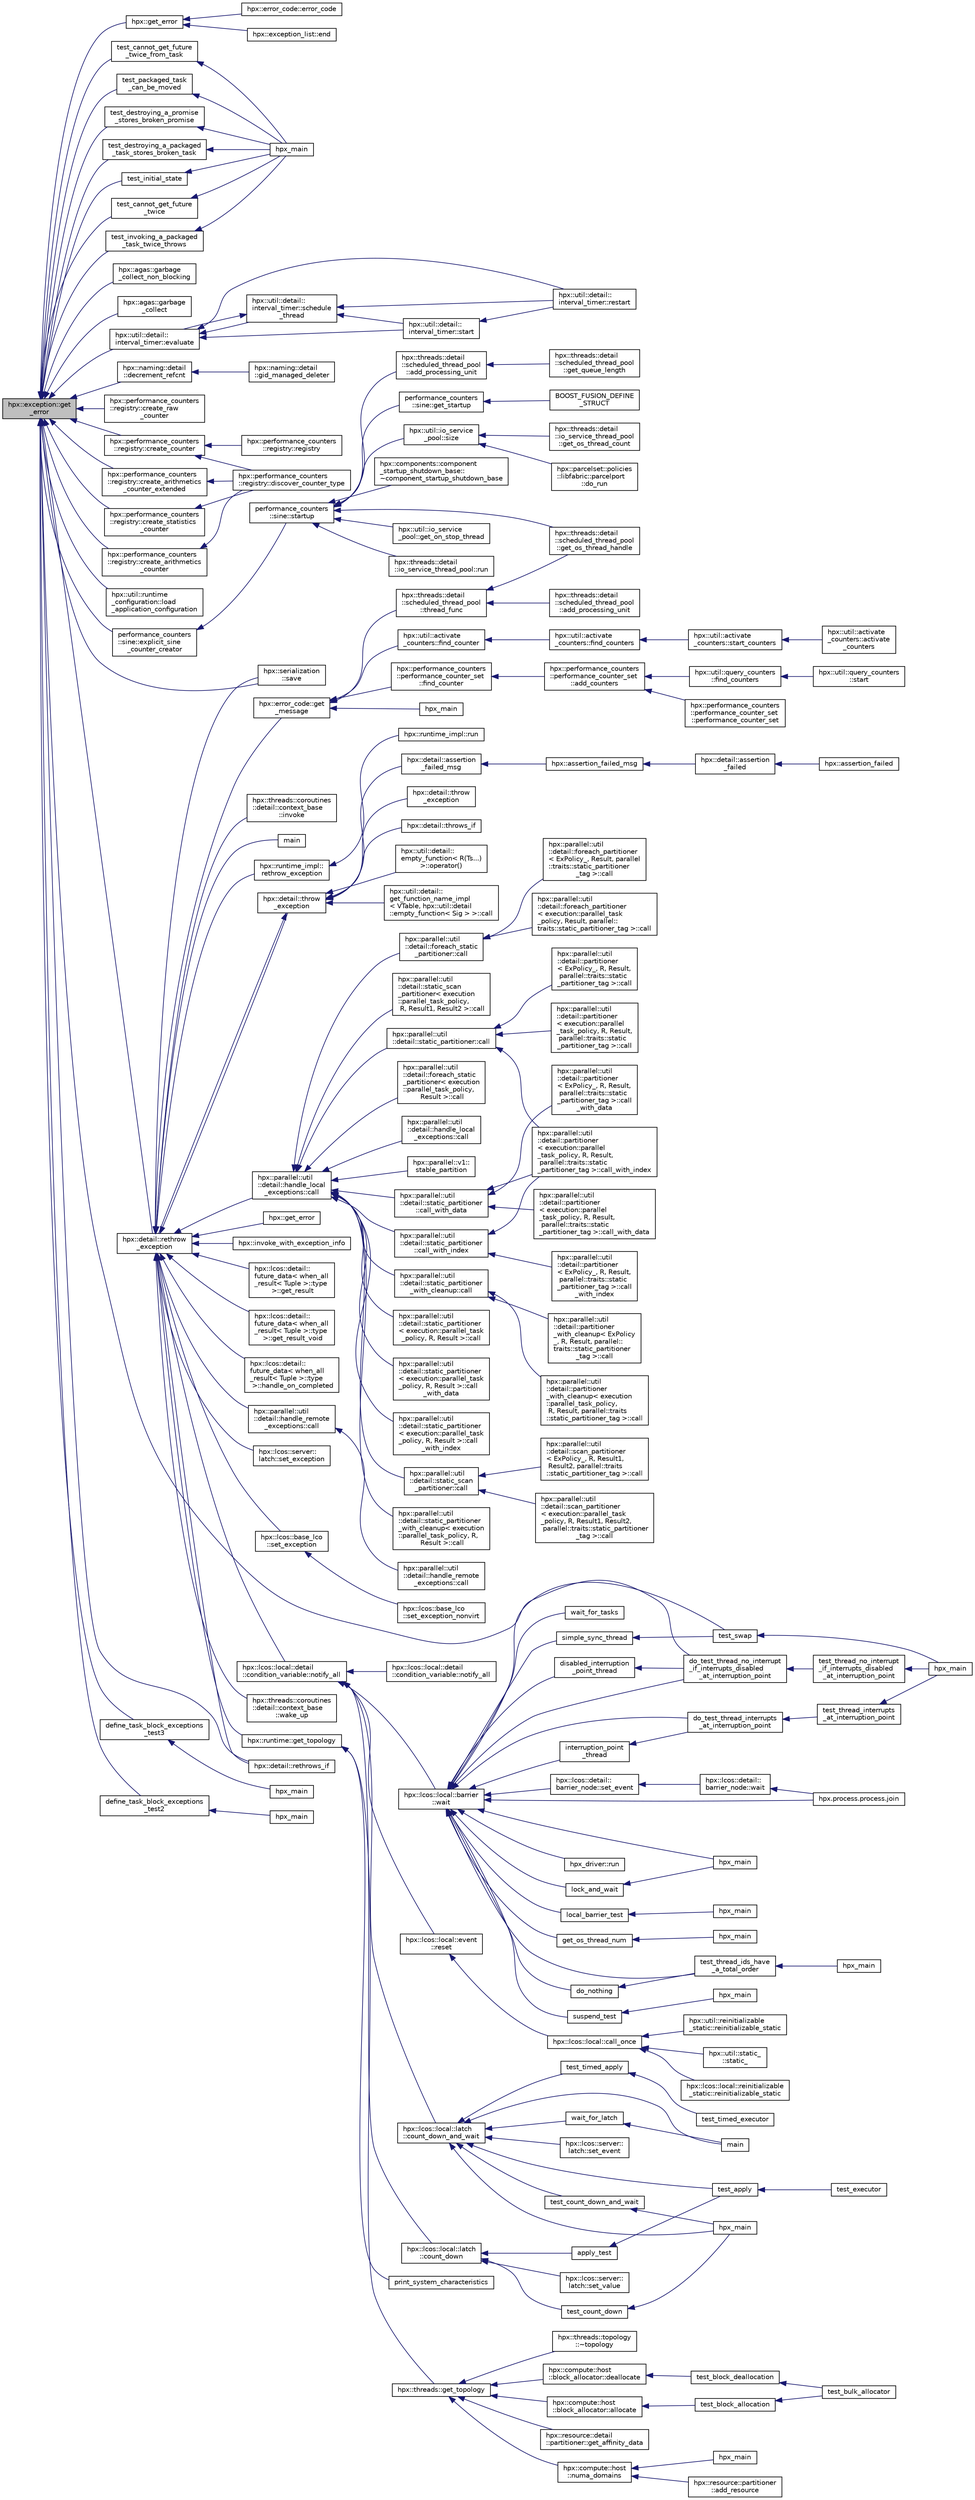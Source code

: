 digraph "hpx::exception::get_error"
{
  edge [fontname="Helvetica",fontsize="10",labelfontname="Helvetica",labelfontsize="10"];
  node [fontname="Helvetica",fontsize="10",shape=record];
  rankdir="LR";
  Node11 [label="hpx::exception::get\l_error",height=0.2,width=0.4,color="black", fillcolor="grey75", style="filled", fontcolor="black"];
  Node11 -> Node12 [dir="back",color="midnightblue",fontsize="10",style="solid",fontname="Helvetica"];
  Node12 [label="hpx::get_error",height=0.2,width=0.4,color="black", fillcolor="white", style="filled",URL="$d8/d83/namespacehpx.html#af6349dbd4e6dd99a3dfd5ff6e4e74c21",tooltip="Return the locality id where the exception was thrown. "];
  Node12 -> Node13 [dir="back",color="midnightblue",fontsize="10",style="solid",fontname="Helvetica"];
  Node13 [label="hpx::error_code::error_code",height=0.2,width=0.4,color="black", fillcolor="white", style="filled",URL="$d0/ddf/classhpx_1_1error__code.html#ae935c2ac12b6424073bb293514fe8c87"];
  Node12 -> Node14 [dir="back",color="midnightblue",fontsize="10",style="solid",fontname="Helvetica"];
  Node14 [label="hpx::exception_list::end",height=0.2,width=0.4,color="black", fillcolor="white", style="filled",URL="$d2/def/classhpx_1_1exception__list.html#a0ecc17888e5ec79776b45c872bf76584",tooltip="An iterator which is the past-the-end value for the exception_list. "];
  Node11 -> Node15 [dir="back",color="midnightblue",fontsize="10",style="solid",fontname="Helvetica"];
  Node15 [label="test_initial_state",height=0.2,width=0.4,color="black", fillcolor="white", style="filled",URL="$d6/d4d/future_8cpp.html#abf1caa5d582573e2c0031374bc049f95"];
  Node15 -> Node16 [dir="back",color="midnightblue",fontsize="10",style="solid",fontname="Helvetica"];
  Node16 [label="hpx_main",height=0.2,width=0.4,color="black", fillcolor="white", style="filled",URL="$d6/d4d/future_8cpp.html#a255f773d830db5ca937cff11c2692fa2"];
  Node11 -> Node17 [dir="back",color="midnightblue",fontsize="10",style="solid",fontname="Helvetica"];
  Node17 [label="test_cannot_get_future\l_twice",height=0.2,width=0.4,color="black", fillcolor="white", style="filled",URL="$d6/d4d/future_8cpp.html#af34a85819d464b9ed8627f7a89001ab4"];
  Node17 -> Node16 [dir="back",color="midnightblue",fontsize="10",style="solid",fontname="Helvetica"];
  Node11 -> Node18 [dir="back",color="midnightblue",fontsize="10",style="solid",fontname="Helvetica"];
  Node18 [label="test_invoking_a_packaged\l_task_twice_throws",height=0.2,width=0.4,color="black", fillcolor="white", style="filled",URL="$d6/d4d/future_8cpp.html#a4d9045261f8e7d8f45da95f409558521"];
  Node18 -> Node16 [dir="back",color="midnightblue",fontsize="10",style="solid",fontname="Helvetica"];
  Node11 -> Node19 [dir="back",color="midnightblue",fontsize="10",style="solid",fontname="Helvetica"];
  Node19 [label="test_cannot_get_future\l_twice_from_task",height=0.2,width=0.4,color="black", fillcolor="white", style="filled",URL="$d6/d4d/future_8cpp.html#ae038a2a35b26696c1a06c9a87621d361"];
  Node19 -> Node16 [dir="back",color="midnightblue",fontsize="10",style="solid",fontname="Helvetica"];
  Node11 -> Node20 [dir="back",color="midnightblue",fontsize="10",style="solid",fontname="Helvetica"];
  Node20 [label="test_packaged_task\l_can_be_moved",height=0.2,width=0.4,color="black", fillcolor="white", style="filled",URL="$d6/d4d/future_8cpp.html#af49878e212d8c373d4a80a4a598a621e"];
  Node20 -> Node16 [dir="back",color="midnightblue",fontsize="10",style="solid",fontname="Helvetica"];
  Node11 -> Node21 [dir="back",color="midnightblue",fontsize="10",style="solid",fontname="Helvetica"];
  Node21 [label="test_destroying_a_promise\l_stores_broken_promise",height=0.2,width=0.4,color="black", fillcolor="white", style="filled",URL="$d6/d4d/future_8cpp.html#ab89111b62ef155fc06fe76114d262ac2"];
  Node21 -> Node16 [dir="back",color="midnightblue",fontsize="10",style="solid",fontname="Helvetica"];
  Node11 -> Node22 [dir="back",color="midnightblue",fontsize="10",style="solid",fontname="Helvetica"];
  Node22 [label="test_destroying_a_packaged\l_task_stores_broken_task",height=0.2,width=0.4,color="black", fillcolor="white", style="filled",URL="$d6/d4d/future_8cpp.html#adf337503d3704b8b92eb29382f2043fc"];
  Node22 -> Node16 [dir="back",color="midnightblue",fontsize="10",style="solid",fontname="Helvetica"];
  Node11 -> Node23 [dir="back",color="midnightblue",fontsize="10",style="solid",fontname="Helvetica"];
  Node23 [label="hpx::agas::garbage\l_collect_non_blocking",height=0.2,width=0.4,color="black", fillcolor="white", style="filled",URL="$dc/d54/namespacehpx_1_1agas.html#a6547ff280ca2001e8eecb881923a6ed2",tooltip="Invoke an asynchronous garbage collection step on the given target locality. "];
  Node11 -> Node24 [dir="back",color="midnightblue",fontsize="10",style="solid",fontname="Helvetica"];
  Node24 [label="hpx::agas::garbage\l_collect",height=0.2,width=0.4,color="black", fillcolor="white", style="filled",URL="$dc/d54/namespacehpx_1_1agas.html#a3ad94df89b511db18a30eacf2ebb9253",tooltip="Invoke a synchronous garbage collection step on the given target locality. "];
  Node11 -> Node25 [dir="back",color="midnightblue",fontsize="10",style="solid",fontname="Helvetica"];
  Node25 [label="hpx::util::detail::\linterval_timer::evaluate",height=0.2,width=0.4,color="black", fillcolor="white", style="filled",URL="$d9/dc4/classhpx_1_1util_1_1detail_1_1interval__timer.html#ad9b01abbf45233ff46e5bc8b19ed013e"];
  Node25 -> Node26 [dir="back",color="midnightblue",fontsize="10",style="solid",fontname="Helvetica"];
  Node26 [label="hpx::util::detail::\linterval_timer::start",height=0.2,width=0.4,color="black", fillcolor="white", style="filled",URL="$d9/dc4/classhpx_1_1util_1_1detail_1_1interval__timer.html#a4e828ee56e41d8f50dc946452b15e3a6"];
  Node26 -> Node27 [dir="back",color="midnightblue",fontsize="10",style="solid",fontname="Helvetica"];
  Node27 [label="hpx::util::detail::\linterval_timer::restart",height=0.2,width=0.4,color="black", fillcolor="white", style="filled",URL="$d9/dc4/classhpx_1_1util_1_1detail_1_1interval__timer.html#aef44e704e69523484a42421ffcf114b2"];
  Node25 -> Node27 [dir="back",color="midnightblue",fontsize="10",style="solid",fontname="Helvetica"];
  Node25 -> Node28 [dir="back",color="midnightblue",fontsize="10",style="solid",fontname="Helvetica"];
  Node28 [label="hpx::util::detail::\linterval_timer::schedule\l_thread",height=0.2,width=0.4,color="black", fillcolor="white", style="filled",URL="$d9/dc4/classhpx_1_1util_1_1detail_1_1interval__timer.html#a1d016ac6de8d3e796e7e0e0e26b93aa0"];
  Node28 -> Node26 [dir="back",color="midnightblue",fontsize="10",style="solid",fontname="Helvetica"];
  Node28 -> Node27 [dir="back",color="midnightblue",fontsize="10",style="solid",fontname="Helvetica"];
  Node28 -> Node25 [dir="back",color="midnightblue",fontsize="10",style="solid",fontname="Helvetica"];
  Node11 -> Node29 [dir="back",color="midnightblue",fontsize="10",style="solid",fontname="Helvetica"];
  Node29 [label="hpx::naming::detail\l::decrement_refcnt",height=0.2,width=0.4,color="black", fillcolor="white", style="filled",URL="$d5/d18/namespacehpx_1_1naming_1_1detail.html#a63ddb380473bdb8a186686ffe718b6e2"];
  Node29 -> Node30 [dir="back",color="midnightblue",fontsize="10",style="solid",fontname="Helvetica"];
  Node30 [label="hpx::naming::detail\l::gid_managed_deleter",height=0.2,width=0.4,color="black", fillcolor="white", style="filled",URL="$d5/d18/namespacehpx_1_1naming_1_1detail.html#a4a5ba88a0340322e30f2d7b160a4568f"];
  Node11 -> Node31 [dir="back",color="midnightblue",fontsize="10",style="solid",fontname="Helvetica"];
  Node31 [label="hpx::performance_counters\l::registry::create_raw\l_counter",height=0.2,width=0.4,color="black", fillcolor="white", style="filled",URL="$d2/d02/classhpx_1_1performance__counters_1_1registry.html#a5f3012a6d345b39bd40602be6751cec3",tooltip="Create a new performance counter instance of type raw_counter based on given function returning the c..."];
  Node11 -> Node32 [dir="back",color="midnightblue",fontsize="10",style="solid",fontname="Helvetica"];
  Node32 [label="hpx::performance_counters\l::registry::create_counter",height=0.2,width=0.4,color="black", fillcolor="white", style="filled",URL="$d2/d02/classhpx_1_1performance__counters_1_1registry.html#a4a7346b1b71cb286f400372e3f6ed76c",tooltip="Create a new performance counter instance based on given counter info. "];
  Node32 -> Node33 [dir="back",color="midnightblue",fontsize="10",style="solid",fontname="Helvetica"];
  Node33 [label="hpx::performance_counters\l::registry::registry",height=0.2,width=0.4,color="black", fillcolor="white", style="filled",URL="$d2/d02/classhpx_1_1performance__counters_1_1registry.html#a39e66fcf0626e1a403c69c4758b750a6"];
  Node32 -> Node34 [dir="back",color="midnightblue",fontsize="10",style="solid",fontname="Helvetica"];
  Node34 [label="hpx::performance_counters\l::registry::discover_counter_type",height=0.2,width=0.4,color="black", fillcolor="white", style="filled",URL="$d2/d02/classhpx_1_1performance__counters_1_1registry.html#af060ad9ba59fefe302c89bd8e80227d9"];
  Node11 -> Node35 [dir="back",color="midnightblue",fontsize="10",style="solid",fontname="Helvetica"];
  Node35 [label="hpx::performance_counters\l::registry::create_statistics\l_counter",height=0.2,width=0.4,color="black", fillcolor="white", style="filled",URL="$d2/d02/classhpx_1_1performance__counters_1_1registry.html#abcc2c92a36922f8d0ff5dc15855e02c9",tooltip="Create a new statistics performance counter instance based on given base counter name and given base ..."];
  Node35 -> Node34 [dir="back",color="midnightblue",fontsize="10",style="solid",fontname="Helvetica"];
  Node11 -> Node36 [dir="back",color="midnightblue",fontsize="10",style="solid",fontname="Helvetica"];
  Node36 [label="hpx::performance_counters\l::registry::create_arithmetics\l_counter",height=0.2,width=0.4,color="black", fillcolor="white", style="filled",URL="$d2/d02/classhpx_1_1performance__counters_1_1registry.html#aac83de124e958d6aa389c769c8f9d173",tooltip="Create a new arithmetics performance counter instance based on given base counter names..."];
  Node36 -> Node34 [dir="back",color="midnightblue",fontsize="10",style="solid",fontname="Helvetica"];
  Node11 -> Node37 [dir="back",color="midnightblue",fontsize="10",style="solid",fontname="Helvetica"];
  Node37 [label="hpx::performance_counters\l::registry::create_arithmetics\l_counter_extended",height=0.2,width=0.4,color="black", fillcolor="white", style="filled",URL="$d2/d02/classhpx_1_1performance__counters_1_1registry.html#a004ccf8301f14b7da1167c69661690b2",tooltip="Create a new extended arithmetics performance counter instance based on given base counter names..."];
  Node37 -> Node34 [dir="back",color="midnightblue",fontsize="10",style="solid",fontname="Helvetica"];
  Node11 -> Node38 [dir="back",color="midnightblue",fontsize="10",style="solid",fontname="Helvetica"];
  Node38 [label="hpx::util::runtime\l_configuration::load\l_application_configuration",height=0.2,width=0.4,color="black", fillcolor="white", style="filled",URL="$d8/d70/classhpx_1_1util_1_1runtime__configuration.html#a551c93c744847e7d1af21c59b7b73ae8"];
  Node11 -> Node39 [dir="back",color="midnightblue",fontsize="10",style="solid",fontname="Helvetica"];
  Node39 [label="hpx::serialization\l::save",height=0.2,width=0.4,color="black", fillcolor="white", style="filled",URL="$d5/d3c/namespacehpx_1_1serialization.html#a9ec115556934cbf16eb17f027be48e57"];
  Node11 -> Node40 [dir="back",color="midnightblue",fontsize="10",style="solid",fontname="Helvetica"];
  Node40 [label="performance_counters\l::sine::explicit_sine\l_counter_creator",height=0.2,width=0.4,color="black", fillcolor="white", style="filled",URL="$d1/d04/namespaceperformance__counters_1_1sine.html#ad70bd639555008835cc2619e4060c822"];
  Node40 -> Node41 [dir="back",color="midnightblue",fontsize="10",style="solid",fontname="Helvetica"];
  Node41 [label="performance_counters\l::sine::startup",height=0.2,width=0.4,color="black", fillcolor="white", style="filled",URL="$d1/d04/namespaceperformance__counters_1_1sine.html#a73ad17477610d96bd56bdc05fc19d92a"];
  Node41 -> Node42 [dir="back",color="midnightblue",fontsize="10",style="solid",fontname="Helvetica"];
  Node42 [label="hpx::components::component\l_startup_shutdown_base::\l~component_startup_shutdown_base",height=0.2,width=0.4,color="black", fillcolor="white", style="filled",URL="$d3/dd9/structhpx_1_1components_1_1component__startup__shutdown__base.html#a57921f1aff8ae707782f0759c06665de"];
  Node41 -> Node43 [dir="back",color="midnightblue",fontsize="10",style="solid",fontname="Helvetica"];
  Node43 [label="hpx::util::io_service\l_pool::size",height=0.2,width=0.4,color="black", fillcolor="white", style="filled",URL="$db/d19/classhpx_1_1util_1_1io__service__pool.html#af7e070444c6cfb215fdb4b1d7976d341",tooltip="Get number of threads associated with this I/O service. "];
  Node43 -> Node44 [dir="back",color="midnightblue",fontsize="10",style="solid",fontname="Helvetica"];
  Node44 [label="hpx::threads::detail\l::io_service_thread_pool\l::get_os_thread_count",height=0.2,width=0.4,color="black", fillcolor="white", style="filled",URL="$d9/d4a/classhpx_1_1threads_1_1detail_1_1io__service__thread__pool.html#a4d2488cb49796207f76b6f12fe96b47e"];
  Node43 -> Node45 [dir="back",color="midnightblue",fontsize="10",style="solid",fontname="Helvetica"];
  Node45 [label="hpx::parcelset::policies\l::libfabric::parcelport\l::do_run",height=0.2,width=0.4,color="black", fillcolor="white", style="filled",URL="$dc/d91/structhpx_1_1parcelset_1_1policies_1_1libfabric_1_1parcelport.html#a6e57ffdf7bb6390a115e6a1cde9872c5"];
  Node41 -> Node46 [dir="back",color="midnightblue",fontsize="10",style="solid",fontname="Helvetica"];
  Node46 [label="hpx::util::io_service\l_pool::get_on_stop_thread",height=0.2,width=0.4,color="black", fillcolor="white", style="filled",URL="$db/d19/classhpx_1_1util_1_1io__service__pool.html#abfd69991e67cfe2f7dbea839a5cf63af"];
  Node41 -> Node47 [dir="back",color="midnightblue",fontsize="10",style="solid",fontname="Helvetica"];
  Node47 [label="hpx::threads::detail\l::io_service_thread_pool::run",height=0.2,width=0.4,color="black", fillcolor="white", style="filled",URL="$d9/d4a/classhpx_1_1threads_1_1detail_1_1io__service__thread__pool.html#ad90796aa145ea2cd32e902ebb27e5d3e"];
  Node41 -> Node48 [dir="back",color="midnightblue",fontsize="10",style="solid",fontname="Helvetica"];
  Node48 [label="hpx::threads::detail\l::scheduled_thread_pool\l::get_os_thread_handle",height=0.2,width=0.4,color="black", fillcolor="white", style="filled",URL="$d2/df7/classhpx_1_1threads_1_1detail_1_1scheduled__thread__pool.html#a18f2b38df9ce10cde72b3a19174b18fe"];
  Node41 -> Node49 [dir="back",color="midnightblue",fontsize="10",style="solid",fontname="Helvetica"];
  Node49 [label="hpx::threads::detail\l::scheduled_thread_pool\l::add_processing_unit",height=0.2,width=0.4,color="black", fillcolor="white", style="filled",URL="$d2/df7/classhpx_1_1threads_1_1detail_1_1scheduled__thread__pool.html#a898fd945f669a69a8dc4ef660206df51"];
  Node49 -> Node50 [dir="back",color="midnightblue",fontsize="10",style="solid",fontname="Helvetica"];
  Node50 [label="hpx::threads::detail\l::scheduled_thread_pool\l::get_queue_length",height=0.2,width=0.4,color="black", fillcolor="white", style="filled",URL="$d2/df7/classhpx_1_1threads_1_1detail_1_1scheduled__thread__pool.html#a2f281765fae56e182a978b907c75f1ca"];
  Node41 -> Node51 [dir="back",color="midnightblue",fontsize="10",style="solid",fontname="Helvetica"];
  Node51 [label="performance_counters\l::sine::get_startup",height=0.2,width=0.4,color="black", fillcolor="white", style="filled",URL="$d1/d04/namespaceperformance__counters_1_1sine.html#afdd6b64370ca1540fdc40ed54ede6efe"];
  Node51 -> Node52 [dir="back",color="midnightblue",fontsize="10",style="solid",fontname="Helvetica"];
  Node52 [label="BOOST_FUSION_DEFINE\l_STRUCT",height=0.2,width=0.4,color="black", fillcolor="white", style="filled",URL="$d4/d89/io__counters_8cpp.html#a7c451f3370d4f2fe4a1a19d73e82f681"];
  Node11 -> Node53 [dir="back",color="midnightblue",fontsize="10",style="solid",fontname="Helvetica"];
  Node53 [label="define_task_block_exceptions\l_test3",height=0.2,width=0.4,color="black", fillcolor="white", style="filled",URL="$d8/d7d/task__block_8cpp.html#ac1c9c8eae2a9951af6caff7685c27fd9"];
  Node53 -> Node54 [dir="back",color="midnightblue",fontsize="10",style="solid",fontname="Helvetica"];
  Node54 [label="hpx_main",height=0.2,width=0.4,color="black", fillcolor="white", style="filled",URL="$d8/d7d/task__block_8cpp.html#aefd26dd818037509b2241068d57e3e1d"];
  Node11 -> Node55 [dir="back",color="midnightblue",fontsize="10",style="solid",fontname="Helvetica"];
  Node55 [label="define_task_block_exceptions\l_test2",height=0.2,width=0.4,color="black", fillcolor="white", style="filled",URL="$d9/df1/task__block__par_8cpp.html#a860a2a24aed70011b31cf3c3c301aa8b"];
  Node55 -> Node56 [dir="back",color="midnightblue",fontsize="10",style="solid",fontname="Helvetica"];
  Node56 [label="hpx_main",height=0.2,width=0.4,color="black", fillcolor="white", style="filled",URL="$d9/df1/task__block__par_8cpp.html#aefd26dd818037509b2241068d57e3e1d"];
  Node11 -> Node57 [dir="back",color="midnightblue",fontsize="10",style="solid",fontname="Helvetica"];
  Node57 [label="do_test_thread_no_interrupt\l_if_interrupts_disabled\l_at_interruption_point",height=0.2,width=0.4,color="black", fillcolor="white", style="filled",URL="$d0/d4e/tests_2unit_2threads_2thread_8cpp.html#a83a3b29d9f2edb5952625e72f9651985"];
  Node57 -> Node58 [dir="back",color="midnightblue",fontsize="10",style="solid",fontname="Helvetica"];
  Node58 [label="test_thread_no_interrupt\l_if_interrupts_disabled\l_at_interruption_point",height=0.2,width=0.4,color="black", fillcolor="white", style="filled",URL="$d0/d4e/tests_2unit_2threads_2thread_8cpp.html#ae8589f467c87f24293dd95710b4d8374"];
  Node58 -> Node59 [dir="back",color="midnightblue",fontsize="10",style="solid",fontname="Helvetica"];
  Node59 [label="hpx_main",height=0.2,width=0.4,color="black", fillcolor="white", style="filled",URL="$d0/d4e/tests_2unit_2threads_2thread_8cpp.html#a255f773d830db5ca937cff11c2692fa2"];
  Node11 -> Node60 [dir="back",color="midnightblue",fontsize="10",style="solid",fontname="Helvetica"];
  Node60 [label="hpx::detail::rethrow\l_exception",height=0.2,width=0.4,color="black", fillcolor="white", style="filled",URL="$d5/dbe/namespacehpx_1_1detail.html#aee8c9834a58f5c303ab3458b3b47d557"];
  Node60 -> Node61 [dir="back",color="midnightblue",fontsize="10",style="solid",fontname="Helvetica"];
  Node61 [label="hpx::lcos::base_lco\l::set_exception",height=0.2,width=0.4,color="black", fillcolor="white", style="filled",URL="$d4/d89/classhpx_1_1lcos_1_1base__lco.html#a85408899df98b05ceeb1aac31713f84d"];
  Node61 -> Node62 [dir="back",color="midnightblue",fontsize="10",style="solid",fontname="Helvetica"];
  Node62 [label="hpx::lcos::base_lco\l::set_exception_nonvirt",height=0.2,width=0.4,color="black", fillcolor="white", style="filled",URL="$d4/d89/classhpx_1_1lcos_1_1base__lco.html#a969b5d5ecc77e759c713a0bb7a9d39fa"];
  Node60 -> Node63 [dir="back",color="midnightblue",fontsize="10",style="solid",fontname="Helvetica"];
  Node63 [label="hpx::lcos::local::detail\l::condition_variable::notify_all",height=0.2,width=0.4,color="black", fillcolor="white", style="filled",URL="$d2/d39/classhpx_1_1lcos_1_1local_1_1detail_1_1condition__variable.html#adb0b4abe6f75aa3fad397b6a556ff1ae"];
  Node63 -> Node64 [dir="back",color="midnightblue",fontsize="10",style="solid",fontname="Helvetica"];
  Node64 [label="hpx::lcos::local::detail\l::condition_variable::notify_all",height=0.2,width=0.4,color="black", fillcolor="white", style="filled",URL="$d2/d39/classhpx_1_1lcos_1_1local_1_1detail_1_1condition__variable.html#ae669c43530443e8852760f51f0ee3862"];
  Node63 -> Node65 [dir="back",color="midnightblue",fontsize="10",style="solid",fontname="Helvetica"];
  Node65 [label="hpx::lcos::local::event\l::reset",height=0.2,width=0.4,color="black", fillcolor="white", style="filled",URL="$d2/d08/classhpx_1_1lcos_1_1local_1_1event.html#a1705a352cfae05961fe1f5c112199554",tooltip="Reset the event. "];
  Node65 -> Node66 [dir="back",color="midnightblue",fontsize="10",style="solid",fontname="Helvetica"];
  Node66 [label="hpx::lcos::local::call_once",height=0.2,width=0.4,color="black", fillcolor="white", style="filled",URL="$d0/d47/namespacehpx_1_1lcos_1_1local.html#a3fa67464391720578b24d35907853756"];
  Node66 -> Node67 [dir="back",color="midnightblue",fontsize="10",style="solid",fontname="Helvetica"];
  Node67 [label="hpx::lcos::local::reinitializable\l_static::reinitializable_static",height=0.2,width=0.4,color="black", fillcolor="white", style="filled",URL="$d4/d04/structhpx_1_1lcos_1_1local_1_1reinitializable__static.html#a5be89efcb123484e955a72ee512d0ea2"];
  Node66 -> Node68 [dir="back",color="midnightblue",fontsize="10",style="solid",fontname="Helvetica"];
  Node68 [label="hpx::util::reinitializable\l_static::reinitializable_static",height=0.2,width=0.4,color="black", fillcolor="white", style="filled",URL="$d2/db7/structhpx_1_1util_1_1reinitializable__static.html#a8ebb2d00ae9b9ed3bef5751a326e57b3"];
  Node66 -> Node69 [dir="back",color="midnightblue",fontsize="10",style="solid",fontname="Helvetica"];
  Node69 [label="hpx::util::static_\l::static_",height=0.2,width=0.4,color="black", fillcolor="white", style="filled",URL="$d3/dbb/structhpx_1_1util_1_1static__.html#a469d6f838e6368a1517bc1082099b8da"];
  Node63 -> Node70 [dir="back",color="midnightblue",fontsize="10",style="solid",fontname="Helvetica"];
  Node70 [label="hpx::lcos::local::latch\l::count_down_and_wait",height=0.2,width=0.4,color="black", fillcolor="white", style="filled",URL="$dd/de7/classhpx_1_1lcos_1_1local_1_1latch.html#adefe7460a4205b19b2d7db2390673685"];
  Node70 -> Node71 [dir="back",color="midnightblue",fontsize="10",style="solid",fontname="Helvetica"];
  Node71 [label="wait_for_latch",height=0.2,width=0.4,color="black", fillcolor="white", style="filled",URL="$d3/dd4/enumerate__threads_8cpp.html#a1044b11869f3225fc64846d4674c34a0"];
  Node71 -> Node72 [dir="back",color="midnightblue",fontsize="10",style="solid",fontname="Helvetica"];
  Node72 [label="main",height=0.2,width=0.4,color="black", fillcolor="white", style="filled",URL="$d3/dd4/enumerate__threads_8cpp.html#ae66f6b31b5ad750f1fe042a706a4e3d4"];
  Node70 -> Node72 [dir="back",color="midnightblue",fontsize="10",style="solid",fontname="Helvetica"];
  Node70 -> Node73 [dir="back",color="midnightblue",fontsize="10",style="solid",fontname="Helvetica"];
  Node73 [label="hpx::lcos::server::\llatch::set_event",height=0.2,width=0.4,color="black", fillcolor="white", style="filled",URL="$d7/d72/classhpx_1_1lcos_1_1server_1_1latch.html#ad456d4a188574ebc6bdb53f626cb8b27"];
  Node70 -> Node74 [dir="back",color="midnightblue",fontsize="10",style="solid",fontname="Helvetica"];
  Node74 [label="test_count_down_and_wait",height=0.2,width=0.4,color="black", fillcolor="white", style="filled",URL="$d4/db4/local__latch_8cpp.html#a835e7630881efa4fb379972b0dc2fdb1"];
  Node74 -> Node75 [dir="back",color="midnightblue",fontsize="10",style="solid",fontname="Helvetica"];
  Node75 [label="hpx_main",height=0.2,width=0.4,color="black", fillcolor="white", style="filled",URL="$d4/db4/local__latch_8cpp.html#aefd26dd818037509b2241068d57e3e1d"];
  Node70 -> Node75 [dir="back",color="midnightblue",fontsize="10",style="solid",fontname="Helvetica"];
  Node70 -> Node76 [dir="back",color="midnightblue",fontsize="10",style="solid",fontname="Helvetica"];
  Node76 [label="test_apply",height=0.2,width=0.4,color="black", fillcolor="white", style="filled",URL="$d8/d83/minimal__async__executor_8cpp.html#a5f84f0aa2a8c7b97a91aff6d6eb013fc"];
  Node76 -> Node77 [dir="back",color="midnightblue",fontsize="10",style="solid",fontname="Helvetica"];
  Node77 [label="test_executor",height=0.2,width=0.4,color="black", fillcolor="white", style="filled",URL="$d8/d83/minimal__async__executor_8cpp.html#a12065ee56eec28d3895ba316405a7116"];
  Node70 -> Node78 [dir="back",color="midnightblue",fontsize="10",style="solid",fontname="Helvetica"];
  Node78 [label="test_timed_apply",height=0.2,width=0.4,color="black", fillcolor="white", style="filled",URL="$d7/de3/minimal__timed__async__executor_8cpp.html#a4efa415d3bbbec720c16e167505810e9"];
  Node78 -> Node79 [dir="back",color="midnightblue",fontsize="10",style="solid",fontname="Helvetica"];
  Node79 [label="test_timed_executor",height=0.2,width=0.4,color="black", fillcolor="white", style="filled",URL="$d7/de3/minimal__timed__async__executor_8cpp.html#a4e2d002d587a77e84eb27f1f903f5094"];
  Node63 -> Node80 [dir="back",color="midnightblue",fontsize="10",style="solid",fontname="Helvetica"];
  Node80 [label="hpx::lcos::local::latch\l::count_down",height=0.2,width=0.4,color="black", fillcolor="white", style="filled",URL="$dd/de7/classhpx_1_1lcos_1_1local_1_1latch.html#aef25cea98d12a646af282d0251583d53"];
  Node80 -> Node81 [dir="back",color="midnightblue",fontsize="10",style="solid",fontname="Helvetica"];
  Node81 [label="hpx::lcos::server::\llatch::set_value",height=0.2,width=0.4,color="black", fillcolor="white", style="filled",URL="$d7/d72/classhpx_1_1lcos_1_1server_1_1latch.html#a547d6f9581fc315e3ab990be67bfa5eb",tooltip="This is invoked whenever the count_down() function is called. "];
  Node80 -> Node82 [dir="back",color="midnightblue",fontsize="10",style="solid",fontname="Helvetica"];
  Node82 [label="test_count_down",height=0.2,width=0.4,color="black", fillcolor="white", style="filled",URL="$d4/db4/local__latch_8cpp.html#a6920c9633d0c95c497d3a4ee446a2bc5"];
  Node82 -> Node75 [dir="back",color="midnightblue",fontsize="10",style="solid",fontname="Helvetica"];
  Node80 -> Node83 [dir="back",color="midnightblue",fontsize="10",style="solid",fontname="Helvetica"];
  Node83 [label="apply_test",height=0.2,width=0.4,color="black", fillcolor="white", style="filled",URL="$d8/d83/minimal__async__executor_8cpp.html#a7e42b6242cfc769ca209a7d7db8e7f16"];
  Node83 -> Node76 [dir="back",color="midnightblue",fontsize="10",style="solid",fontname="Helvetica"];
  Node63 -> Node84 [dir="back",color="midnightblue",fontsize="10",style="solid",fontname="Helvetica"];
  Node84 [label="hpx::lcos::local::barrier\l::wait",height=0.2,width=0.4,color="black", fillcolor="white", style="filled",URL="$da/d43/classhpx_1_1lcos_1_1local_1_1barrier.html#ae3374c182ffd12c9975963139b6f9255"];
  Node84 -> Node85 [dir="back",color="midnightblue",fontsize="10",style="solid",fontname="Helvetica"];
  Node85 [label="hpx::lcos::detail::\lbarrier_node::set_event",height=0.2,width=0.4,color="black", fillcolor="white", style="filled",URL="$dc/dd7/structhpx_1_1lcos_1_1detail_1_1barrier__node.html#a7c4df1612298d6bca82818ad1ab263e7"];
  Node85 -> Node86 [dir="back",color="midnightblue",fontsize="10",style="solid",fontname="Helvetica"];
  Node86 [label="hpx::lcos::detail::\lbarrier_node::wait",height=0.2,width=0.4,color="black", fillcolor="white", style="filled",URL="$dc/dd7/structhpx_1_1lcos_1_1detail_1_1barrier__node.html#aa4e3bd2f6143714f869892b8e992c45e"];
  Node86 -> Node87 [dir="back",color="midnightblue",fontsize="10",style="solid",fontname="Helvetica"];
  Node87 [label="hpx.process.process.join",height=0.2,width=0.4,color="black", fillcolor="white", style="filled",URL="$d3/d41/classhpx_1_1process_1_1process.html#acc7ec4687f3bf5ae121ef7b494d991d8"];
  Node84 -> Node88 [dir="back",color="midnightblue",fontsize="10",style="solid",fontname="Helvetica"];
  Node88 [label="lock_and_wait",height=0.2,width=0.4,color="black", fillcolor="white", style="filled",URL="$d5/dca/hpx__thread__phase_8cpp.html#a33ae614742af7a5d14a763390f10b5ce"];
  Node88 -> Node89 [dir="back",color="midnightblue",fontsize="10",style="solid",fontname="Helvetica"];
  Node89 [label="hpx_main",height=0.2,width=0.4,color="black", fillcolor="white", style="filled",URL="$d5/dca/hpx__thread__phase_8cpp.html#aaf67a3863f19ff7033e239ebb1204fb7"];
  Node84 -> Node89 [dir="back",color="midnightblue",fontsize="10",style="solid",fontname="Helvetica"];
  Node84 -> Node90 [dir="back",color="midnightblue",fontsize="10",style="solid",fontname="Helvetica"];
  Node90 [label="hpx_driver::run",height=0.2,width=0.4,color="black", fillcolor="white", style="filled",URL="$df/d10/structhpx__driver.html#a18f4851aebac8f2b382fae393675108f"];
  Node84 -> Node91 [dir="back",color="midnightblue",fontsize="10",style="solid",fontname="Helvetica"];
  Node91 [label="local_barrier_test",height=0.2,width=0.4,color="black", fillcolor="white", style="filled",URL="$d2/db4/tests_2unit_2lcos_2local__barrier_8cpp.html#aa0780d94f0cd2b7fb0085691df108c5d"];
  Node91 -> Node92 [dir="back",color="midnightblue",fontsize="10",style="solid",fontname="Helvetica"];
  Node92 [label="hpx_main",height=0.2,width=0.4,color="black", fillcolor="white", style="filled",URL="$d2/db4/tests_2unit_2lcos_2local__barrier_8cpp.html#aaf67a3863f19ff7033e239ebb1204fb7"];
  Node84 -> Node93 [dir="back",color="midnightblue",fontsize="10",style="solid",fontname="Helvetica"];
  Node93 [label="get_os_thread_num",height=0.2,width=0.4,color="black", fillcolor="white", style="filled",URL="$d2/dfb/os__thread__num_8cpp.html#a4e93c08a1dab5895036ff150c5cbf0aa"];
  Node93 -> Node94 [dir="back",color="midnightblue",fontsize="10",style="solid",fontname="Helvetica"];
  Node94 [label="hpx_main",height=0.2,width=0.4,color="black", fillcolor="white", style="filled",URL="$d2/dfb/os__thread__num_8cpp.html#aaf67a3863f19ff7033e239ebb1204fb7"];
  Node84 -> Node87 [dir="back",color="midnightblue",fontsize="10",style="solid",fontname="Helvetica"];
  Node84 -> Node95 [dir="back",color="midnightblue",fontsize="10",style="solid",fontname="Helvetica"];
  Node95 [label="interruption_point\l_thread",height=0.2,width=0.4,color="black", fillcolor="white", style="filled",URL="$d0/d4e/tests_2unit_2threads_2thread_8cpp.html#a4ed7731f04404da6ea18c2204329f7cb"];
  Node95 -> Node96 [dir="back",color="midnightblue",fontsize="10",style="solid",fontname="Helvetica"];
  Node96 [label="do_test_thread_interrupts\l_at_interruption_point",height=0.2,width=0.4,color="black", fillcolor="white", style="filled",URL="$d0/d4e/tests_2unit_2threads_2thread_8cpp.html#a1592be75203d2ef54f0a19832cacecf8"];
  Node96 -> Node97 [dir="back",color="midnightblue",fontsize="10",style="solid",fontname="Helvetica"];
  Node97 [label="test_thread_interrupts\l_at_interruption_point",height=0.2,width=0.4,color="black", fillcolor="white", style="filled",URL="$d0/d4e/tests_2unit_2threads_2thread_8cpp.html#a4a6a8c2918dcd825da0102f3a63bf24a"];
  Node97 -> Node59 [dir="back",color="midnightblue",fontsize="10",style="solid",fontname="Helvetica"];
  Node84 -> Node96 [dir="back",color="midnightblue",fontsize="10",style="solid",fontname="Helvetica"];
  Node84 -> Node98 [dir="back",color="midnightblue",fontsize="10",style="solid",fontname="Helvetica"];
  Node98 [label="disabled_interruption\l_point_thread",height=0.2,width=0.4,color="black", fillcolor="white", style="filled",URL="$d0/d4e/tests_2unit_2threads_2thread_8cpp.html#a36cf1f1e669661313a3a2657b174f7c2"];
  Node98 -> Node57 [dir="back",color="midnightblue",fontsize="10",style="solid",fontname="Helvetica"];
  Node84 -> Node57 [dir="back",color="midnightblue",fontsize="10",style="solid",fontname="Helvetica"];
  Node84 -> Node99 [dir="back",color="midnightblue",fontsize="10",style="solid",fontname="Helvetica"];
  Node99 [label="simple_sync_thread",height=0.2,width=0.4,color="black", fillcolor="white", style="filled",URL="$d0/d4e/tests_2unit_2threads_2thread_8cpp.html#aafe091deb4ce014ec0d8354ca4219cb3"];
  Node99 -> Node100 [dir="back",color="midnightblue",fontsize="10",style="solid",fontname="Helvetica"];
  Node100 [label="test_swap",height=0.2,width=0.4,color="black", fillcolor="white", style="filled",URL="$d0/d4e/tests_2unit_2threads_2thread_8cpp.html#aa9645d2d1912efd27e83867429e862d0"];
  Node100 -> Node59 [dir="back",color="midnightblue",fontsize="10",style="solid",fontname="Helvetica"];
  Node84 -> Node100 [dir="back",color="midnightblue",fontsize="10",style="solid",fontname="Helvetica"];
  Node84 -> Node101 [dir="back",color="midnightblue",fontsize="10",style="solid",fontname="Helvetica"];
  Node101 [label="do_nothing",height=0.2,width=0.4,color="black", fillcolor="white", style="filled",URL="$df/d88/thread__id_8cpp.html#ad27c188384788837a2a71dde38635725"];
  Node101 -> Node102 [dir="back",color="midnightblue",fontsize="10",style="solid",fontname="Helvetica"];
  Node102 [label="test_thread_ids_have\l_a_total_order",height=0.2,width=0.4,color="black", fillcolor="white", style="filled",URL="$df/d88/thread__id_8cpp.html#a95604be93f5422b5bc87778cff21bde1"];
  Node102 -> Node103 [dir="back",color="midnightblue",fontsize="10",style="solid",fontname="Helvetica"];
  Node103 [label="hpx_main",height=0.2,width=0.4,color="black", fillcolor="white", style="filled",URL="$df/d88/thread__id_8cpp.html#a255f773d830db5ca937cff11c2692fa2"];
  Node84 -> Node102 [dir="back",color="midnightblue",fontsize="10",style="solid",fontname="Helvetica"];
  Node84 -> Node104 [dir="back",color="midnightblue",fontsize="10",style="solid",fontname="Helvetica"];
  Node104 [label="suspend_test",height=0.2,width=0.4,color="black", fillcolor="white", style="filled",URL="$db/d59/thread__suspend__duration_8cpp.html#a51db1109c6dea5b277ccfc6e1a2e0a18"];
  Node104 -> Node105 [dir="back",color="midnightblue",fontsize="10",style="solid",fontname="Helvetica"];
  Node105 [label="hpx_main",height=0.2,width=0.4,color="black", fillcolor="white", style="filled",URL="$db/d59/thread__suspend__duration_8cpp.html#aaf67a3863f19ff7033e239ebb1204fb7"];
  Node84 -> Node106 [dir="back",color="midnightblue",fontsize="10",style="solid",fontname="Helvetica"];
  Node106 [label="wait_for_tasks",height=0.2,width=0.4,color="black", fillcolor="white", style="filled",URL="$df/de1/timed__task__spawn_8cpp.html#a9343f118f9876c51c2ce9a733a41320f"];
  Node60 -> Node107 [dir="back",color="midnightblue",fontsize="10",style="solid",fontname="Helvetica"];
  Node107 [label="hpx::threads::coroutines\l::detail::context_base\l::wake_up",height=0.2,width=0.4,color="black", fillcolor="white", style="filled",URL="$db/d5b/classhpx_1_1threads_1_1coroutines_1_1detail_1_1context__base.html#a8f68992ba47147b3cf0d986cb3c00cac"];
  Node60 -> Node108 [dir="back",color="midnightblue",fontsize="10",style="solid",fontname="Helvetica"];
  Node108 [label="hpx::threads::coroutines\l::detail::context_base\l::invoke",height=0.2,width=0.4,color="black", fillcolor="white", style="filled",URL="$db/d5b/classhpx_1_1threads_1_1coroutines_1_1detail_1_1context__base.html#a4551597fa028f3591d03b0812e4a9915"];
  Node60 -> Node109 [dir="back",color="midnightblue",fontsize="10",style="solid",fontname="Helvetica"];
  Node109 [label="main",height=0.2,width=0.4,color="black", fillcolor="white", style="filled",URL="$d7/d51/cxx11__std__exception__ptr_8cpp.html#ae66f6b31b5ad750f1fe042a706a4e3d4"];
  Node60 -> Node110 [dir="back",color="midnightblue",fontsize="10",style="solid",fontname="Helvetica"];
  Node110 [label="hpx::error_code::get\l_message",height=0.2,width=0.4,color="black", fillcolor="white", style="filled",URL="$d0/ddf/classhpx_1_1error__code.html#a70ab613bf2dfd57edc658b4acc680a63"];
  Node110 -> Node111 [dir="back",color="midnightblue",fontsize="10",style="solid",fontname="Helvetica"];
  Node111 [label="hpx::util::activate\l_counters::find_counter",height=0.2,width=0.4,color="black", fillcolor="white", style="filled",URL="$d9/d0b/classhpx_1_1util_1_1activate__counters.html#acc7f93dc5cd3bf46dbcfbe72012f2ff6"];
  Node111 -> Node112 [dir="back",color="midnightblue",fontsize="10",style="solid",fontname="Helvetica"];
  Node112 [label="hpx::util::activate\l_counters::find_counters",height=0.2,width=0.4,color="black", fillcolor="white", style="filled",URL="$d9/d0b/classhpx_1_1util_1_1activate__counters.html#a797f766dd5e2416f54a5a91b267bedd4"];
  Node112 -> Node113 [dir="back",color="midnightblue",fontsize="10",style="solid",fontname="Helvetica"];
  Node113 [label="hpx::util::activate\l_counters::start_counters",height=0.2,width=0.4,color="black", fillcolor="white", style="filled",URL="$d9/d0b/classhpx_1_1util_1_1activate__counters.html#af2193bbb81054707baea1f8f19d63ddf"];
  Node113 -> Node114 [dir="back",color="midnightblue",fontsize="10",style="solid",fontname="Helvetica"];
  Node114 [label="hpx::util::activate\l_counters::activate\l_counters",height=0.2,width=0.4,color="black", fillcolor="white", style="filled",URL="$d9/d0b/classhpx_1_1util_1_1activate__counters.html#a58030114fe706c120ec4d6d793da25d7"];
  Node110 -> Node115 [dir="back",color="midnightblue",fontsize="10",style="solid",fontname="Helvetica"];
  Node115 [label="hpx_main",height=0.2,width=0.4,color="black", fillcolor="white", style="filled",URL="$d9/d96/error__handling_8cpp.html#aefd26dd818037509b2241068d57e3e1d"];
  Node110 -> Node116 [dir="back",color="midnightblue",fontsize="10",style="solid",fontname="Helvetica"];
  Node116 [label="hpx::performance_counters\l::performance_counter_set\l::find_counter",height=0.2,width=0.4,color="black", fillcolor="white", style="filled",URL="$df/d08/classhpx_1_1performance__counters_1_1performance__counter__set.html#a848fe9c57582888c33da9340854c43ae"];
  Node116 -> Node117 [dir="back",color="midnightblue",fontsize="10",style="solid",fontname="Helvetica"];
  Node117 [label="hpx::performance_counters\l::performance_counter_set\l::add_counters",height=0.2,width=0.4,color="black", fillcolor="white", style="filled",URL="$df/d08/classhpx_1_1performance__counters_1_1performance__counter__set.html#a82a5e55260f2b6380aea7a67db23ee37"];
  Node117 -> Node118 [dir="back",color="midnightblue",fontsize="10",style="solid",fontname="Helvetica"];
  Node118 [label="hpx::performance_counters\l::performance_counter_set\l::performance_counter_set",height=0.2,width=0.4,color="black", fillcolor="white", style="filled",URL="$df/d08/classhpx_1_1performance__counters_1_1performance__counter__set.html#a98a228aa71d402b00fb39dcd660aa80f"];
  Node117 -> Node119 [dir="back",color="midnightblue",fontsize="10",style="solid",fontname="Helvetica"];
  Node119 [label="hpx::util::query_counters\l::find_counters",height=0.2,width=0.4,color="black", fillcolor="white", style="filled",URL="$de/ddf/classhpx_1_1util_1_1query__counters.html#a5348e11b9ef51989bcebe43621816a28"];
  Node119 -> Node120 [dir="back",color="midnightblue",fontsize="10",style="solid",fontname="Helvetica"];
  Node120 [label="hpx::util::query_counters\l::start",height=0.2,width=0.4,color="black", fillcolor="white", style="filled",URL="$de/ddf/classhpx_1_1util_1_1query__counters.html#aa24a6ab24531938c6bd7b143bc8857ad"];
  Node110 -> Node121 [dir="back",color="midnightblue",fontsize="10",style="solid",fontname="Helvetica"];
  Node121 [label="hpx::threads::detail\l::scheduled_thread_pool\l::thread_func",height=0.2,width=0.4,color="black", fillcolor="white", style="filled",URL="$d2/df7/classhpx_1_1threads_1_1detail_1_1scheduled__thread__pool.html#a32d8c1d6d55b20d42149c5710792142f"];
  Node121 -> Node48 [dir="back",color="midnightblue",fontsize="10",style="solid",fontname="Helvetica"];
  Node121 -> Node122 [dir="back",color="midnightblue",fontsize="10",style="solid",fontname="Helvetica"];
  Node122 [label="hpx::threads::detail\l::scheduled_thread_pool\l::add_processing_unit",height=0.2,width=0.4,color="black", fillcolor="white", style="filled",URL="$d2/df7/classhpx_1_1threads_1_1detail_1_1scheduled__thread__pool.html#a83df1a54306c268c2cc95d0c4b9b9eb6"];
  Node60 -> Node123 [dir="back",color="midnightblue",fontsize="10",style="solid",fontname="Helvetica"];
  Node123 [label="hpx::detail::throw\l_exception",height=0.2,width=0.4,color="black", fillcolor="white", style="filled",URL="$d5/dbe/namespacehpx_1_1detail.html#a6366f24c7da7fddd56679cb4f108689d"];
  Node123 -> Node124 [dir="back",color="midnightblue",fontsize="10",style="solid",fontname="Helvetica"];
  Node124 [label="hpx::util::detail::\lempty_function\< R(Ts...)\l\>::operator()",height=0.2,width=0.4,color="black", fillcolor="white", style="filled",URL="$d8/d21/structhpx_1_1util_1_1detail_1_1empty__function_3_01_r_07_ts_8_8_8_08_4.html#adb431a3cceb8571dc9585ee569785162"];
  Node123 -> Node125 [dir="back",color="midnightblue",fontsize="10",style="solid",fontname="Helvetica"];
  Node125 [label="hpx::util::detail::\lget_function_name_impl\l\< VTable, hpx::util::detail\l::empty_function\< Sig \> \>::call",height=0.2,width=0.4,color="black", fillcolor="white", style="filled",URL="$d0/dd7/structhpx_1_1util_1_1detail_1_1get__function__name__impl_3_01_v_table_00_01hpx_1_1util_1_1detail8e73ebb974234b85000c33f4ae0f5f16.html#a75bf9540c81f7b5e41183f3205c12a62"];
  Node123 -> Node126 [dir="back",color="midnightblue",fontsize="10",style="solid",fontname="Helvetica"];
  Node126 [label="hpx::detail::assertion\l_failed_msg",height=0.2,width=0.4,color="black", fillcolor="white", style="filled",URL="$d5/dbe/namespacehpx_1_1detail.html#a078ade6d283dcb816b9295092df8bd7b"];
  Node126 -> Node127 [dir="back",color="midnightblue",fontsize="10",style="solid",fontname="Helvetica"];
  Node127 [label="hpx::assertion_failed_msg",height=0.2,width=0.4,color="black", fillcolor="white", style="filled",URL="$d8/d83/namespacehpx.html#a89481420ff4aeab8c105f891a54d05e7"];
  Node127 -> Node128 [dir="back",color="midnightblue",fontsize="10",style="solid",fontname="Helvetica"];
  Node128 [label="hpx::detail::assertion\l_failed",height=0.2,width=0.4,color="black", fillcolor="white", style="filled",URL="$d5/dbe/namespacehpx_1_1detail.html#a2d17d424c0a0fe9531ed345e974276e2"];
  Node128 -> Node129 [dir="back",color="midnightblue",fontsize="10",style="solid",fontname="Helvetica"];
  Node129 [label="hpx::assertion_failed",height=0.2,width=0.4,color="black", fillcolor="white", style="filled",URL="$d8/d83/namespacehpx.html#a28fef0a5f0bb88b48bb37829d1efeb83"];
  Node123 -> Node130 [dir="back",color="midnightblue",fontsize="10",style="solid",fontname="Helvetica"];
  Node130 [label="hpx::detail::throw\l_exception",height=0.2,width=0.4,color="black", fillcolor="white", style="filled",URL="$d5/dbe/namespacehpx_1_1detail.html#afe2ffcad03076b9ff496b50d1d8945b2"];
  Node123 -> Node60 [dir="back",color="midnightblue",fontsize="10",style="solid",fontname="Helvetica"];
  Node123 -> Node131 [dir="back",color="midnightblue",fontsize="10",style="solid",fontname="Helvetica"];
  Node131 [label="hpx::detail::throws_if",height=0.2,width=0.4,color="black", fillcolor="white", style="filled",URL="$d5/dbe/namespacehpx_1_1detail.html#ad1388ea71d54a9719754460b561b024d"];
  Node60 -> Node132 [dir="back",color="midnightblue",fontsize="10",style="solid",fontname="Helvetica"];
  Node132 [label="hpx::get_error",height=0.2,width=0.4,color="black", fillcolor="white", style="filled",URL="$d8/d83/namespacehpx.html#a1ff429d6f7614262d7992fb9571b38b8"];
  Node60 -> Node133 [dir="back",color="midnightblue",fontsize="10",style="solid",fontname="Helvetica"];
  Node133 [label="hpx::invoke_with_exception_info",height=0.2,width=0.4,color="black", fillcolor="white", style="filled",URL="$d8/d83/namespacehpx.html#aa44c53a25b8fa7b5ae7d2bc8ad23ab92"];
  Node60 -> Node134 [dir="back",color="midnightblue",fontsize="10",style="solid",fontname="Helvetica"];
  Node134 [label="hpx::lcos::detail::\lfuture_data\< when_all\l_result\< Tuple \>::type\l \>::get_result",height=0.2,width=0.4,color="black", fillcolor="white", style="filled",URL="$d9/dfd/structhpx_1_1lcos_1_1detail_1_1future__data.html#adc2a0614ee2b64aecba45d60c20d19e1"];
  Node60 -> Node135 [dir="back",color="midnightblue",fontsize="10",style="solid",fontname="Helvetica"];
  Node135 [label="hpx::lcos::detail::\lfuture_data\< when_all\l_result\< Tuple \>::type\l \>::get_result_void",height=0.2,width=0.4,color="black", fillcolor="white", style="filled",URL="$d9/dfd/structhpx_1_1lcos_1_1detail_1_1future__data.html#a841ffe7b74fac6f7b4e3e04fd1440032"];
  Node60 -> Node136 [dir="back",color="midnightblue",fontsize="10",style="solid",fontname="Helvetica"];
  Node136 [label="hpx::lcos::detail::\lfuture_data\< when_all\l_result\< Tuple \>::type\l \>::handle_on_completed",height=0.2,width=0.4,color="black", fillcolor="white", style="filled",URL="$d9/dfd/structhpx_1_1lcos_1_1detail_1_1future__data.html#a61ebb8bee6419e6c3d591b1b88e50641"];
  Node60 -> Node137 [dir="back",color="midnightblue",fontsize="10",style="solid",fontname="Helvetica"];
  Node137 [label="hpx::parallel::util\l::detail::handle_local\l_exceptions::call",height=0.2,width=0.4,color="black", fillcolor="white", style="filled",URL="$d0/d5e/structhpx_1_1parallel_1_1util_1_1detail_1_1handle__local__exceptions.html#a56a599a341f75bf04abe06002fd64e12"];
  Node137 -> Node138 [dir="back",color="midnightblue",fontsize="10",style="solid",fontname="Helvetica"];
  Node138 [label="hpx::parallel::util\l::detail::foreach_static\l_partitioner::call",height=0.2,width=0.4,color="black", fillcolor="white", style="filled",URL="$d6/d6a/structhpx_1_1parallel_1_1util_1_1detail_1_1foreach__static__partitioner.html#adacc835452ced27726fb88e340a65546"];
  Node138 -> Node139 [dir="back",color="midnightblue",fontsize="10",style="solid",fontname="Helvetica"];
  Node139 [label="hpx::parallel::util\l::detail::foreach_partitioner\l\< ExPolicy_, Result, parallel\l::traits::static_partitioner\l_tag \>::call",height=0.2,width=0.4,color="black", fillcolor="white", style="filled",URL="$db/d4c/structhpx_1_1parallel_1_1util_1_1detail_1_1foreach__partitioner_3_01_ex_policy___00_01_result_00f0905d86233521b217e190864e1ef9bf.html#aec3e49e5b0760bc3e17e7151fbb130db"];
  Node138 -> Node140 [dir="back",color="midnightblue",fontsize="10",style="solid",fontname="Helvetica"];
  Node140 [label="hpx::parallel::util\l::detail::foreach_partitioner\l\< execution::parallel_task\l_policy, Result, parallel::\ltraits::static_partitioner_tag \>::call",height=0.2,width=0.4,color="black", fillcolor="white", style="filled",URL="$dc/dea/structhpx_1_1parallel_1_1util_1_1detail_1_1foreach__partitioner_3_01execution_1_1parallel__task_15c413fade2c2ea381c529c90fb01b95.html#a8231aec9aa2b550686dfb09068355222"];
  Node137 -> Node141 [dir="back",color="midnightblue",fontsize="10",style="solid",fontname="Helvetica"];
  Node141 [label="hpx::parallel::util\l::detail::foreach_static\l_partitioner\< execution\l::parallel_task_policy,\l Result \>::call",height=0.2,width=0.4,color="black", fillcolor="white", style="filled",URL="$dc/d70/structhpx_1_1parallel_1_1util_1_1detail_1_1foreach__static__partitioner_3_01execution_1_1paralle8626d5c4384767c8555b9966fc809b75.html#a4879597fc0c82d45142cb561100c86f4"];
  Node137 -> Node142 [dir="back",color="midnightblue",fontsize="10",style="solid",fontname="Helvetica"];
  Node142 [label="hpx::parallel::util\l::detail::handle_local\l_exceptions::call",height=0.2,width=0.4,color="black", fillcolor="white", style="filled",URL="$d0/d5e/structhpx_1_1parallel_1_1util_1_1detail_1_1handle__local__exceptions.html#a65f1c0a8c9b34942d93b3cd71faf8bb0"];
  Node137 -> Node143 [dir="back",color="midnightblue",fontsize="10",style="solid",fontname="Helvetica"];
  Node143 [label="hpx::parallel::v1::\lstable_partition",height=0.2,width=0.4,color="black", fillcolor="white", style="filled",URL="$db/db9/namespacehpx_1_1parallel_1_1v1.html#aed728fb959fc65925bdf19b9ae48d206"];
  Node137 -> Node144 [dir="back",color="midnightblue",fontsize="10",style="solid",fontname="Helvetica"];
  Node144 [label="hpx::parallel::util\l::detail::static_partitioner::call",height=0.2,width=0.4,color="black", fillcolor="white", style="filled",URL="$d0/d26/structhpx_1_1parallel_1_1util_1_1detail_1_1static__partitioner.html#a55606c265351f432a032ffd3f526c9f0"];
  Node144 -> Node145 [dir="back",color="midnightblue",fontsize="10",style="solid",fontname="Helvetica"];
  Node145 [label="hpx::parallel::util\l::detail::partitioner\l\< ExPolicy_, R, Result,\l parallel::traits::static\l_partitioner_tag \>::call",height=0.2,width=0.4,color="black", fillcolor="white", style="filled",URL="$d9/da6/structhpx_1_1parallel_1_1util_1_1detail_1_1partitioner_3_01_ex_policy___00_01_r_00_01_result_00_f9188a728fbca94eb87dd779d6a026dd.html#a175d427f7214fb0049495e41dc2a54e1"];
  Node144 -> Node146 [dir="back",color="midnightblue",fontsize="10",style="solid",fontname="Helvetica"];
  Node146 [label="hpx::parallel::util\l::detail::partitioner\l\< execution::parallel\l_task_policy, R, Result,\l parallel::traits::static\l_partitioner_tag \>::call",height=0.2,width=0.4,color="black", fillcolor="white", style="filled",URL="$d2/d63/structhpx_1_1parallel_1_1util_1_1detail_1_1partitioner_3_01execution_1_1parallel__task__policy_0969c76df517dcec21fca7bbe6c5e8dec.html#a9fc3a0dd370ba00d8094b228c71ea206"];
  Node144 -> Node147 [dir="back",color="midnightblue",fontsize="10",style="solid",fontname="Helvetica"];
  Node147 [label="hpx::parallel::util\l::detail::partitioner\l\< execution::parallel\l_task_policy, R, Result,\l parallel::traits::static\l_partitioner_tag \>::call_with_index",height=0.2,width=0.4,color="black", fillcolor="white", style="filled",URL="$d2/d63/structhpx_1_1parallel_1_1util_1_1detail_1_1partitioner_3_01execution_1_1parallel__task__policy_0969c76df517dcec21fca7bbe6c5e8dec.html#ae29ad3ded2e96492f8b0d3f89630c55b"];
  Node137 -> Node148 [dir="back",color="midnightblue",fontsize="10",style="solid",fontname="Helvetica"];
  Node148 [label="hpx::parallel::util\l::detail::static_partitioner\l::call_with_data",height=0.2,width=0.4,color="black", fillcolor="white", style="filled",URL="$d0/d26/structhpx_1_1parallel_1_1util_1_1detail_1_1static__partitioner.html#a2e16a7f912e00971d1489075a843b703"];
  Node148 -> Node149 [dir="back",color="midnightblue",fontsize="10",style="solid",fontname="Helvetica"];
  Node149 [label="hpx::parallel::util\l::detail::partitioner\l\< ExPolicy_, R, Result,\l parallel::traits::static\l_partitioner_tag \>::call\l_with_data",height=0.2,width=0.4,color="black", fillcolor="white", style="filled",URL="$d9/da6/structhpx_1_1parallel_1_1util_1_1detail_1_1partitioner_3_01_ex_policy___00_01_r_00_01_result_00_f9188a728fbca94eb87dd779d6a026dd.html#a7b9b2f116ae30586b36468b18c9094dc"];
  Node148 -> Node150 [dir="back",color="midnightblue",fontsize="10",style="solid",fontname="Helvetica"];
  Node150 [label="hpx::parallel::util\l::detail::partitioner\l\< execution::parallel\l_task_policy, R, Result,\l parallel::traits::static\l_partitioner_tag \>::call_with_data",height=0.2,width=0.4,color="black", fillcolor="white", style="filled",URL="$d2/d63/structhpx_1_1parallel_1_1util_1_1detail_1_1partitioner_3_01execution_1_1parallel__task__policy_0969c76df517dcec21fca7bbe6c5e8dec.html#a48b27922d3496dc3aa94f90df1f1c0f1"];
  Node148 -> Node147 [dir="back",color="midnightblue",fontsize="10",style="solid",fontname="Helvetica"];
  Node137 -> Node151 [dir="back",color="midnightblue",fontsize="10",style="solid",fontname="Helvetica"];
  Node151 [label="hpx::parallel::util\l::detail::static_partitioner\l::call_with_index",height=0.2,width=0.4,color="black", fillcolor="white", style="filled",URL="$d0/d26/structhpx_1_1parallel_1_1util_1_1detail_1_1static__partitioner.html#a042b7839c8ab773e61517e0d1581a02d"];
  Node151 -> Node152 [dir="back",color="midnightblue",fontsize="10",style="solid",fontname="Helvetica"];
  Node152 [label="hpx::parallel::util\l::detail::partitioner\l\< ExPolicy_, R, Result,\l parallel::traits::static\l_partitioner_tag \>::call\l_with_index",height=0.2,width=0.4,color="black", fillcolor="white", style="filled",URL="$d9/da6/structhpx_1_1parallel_1_1util_1_1detail_1_1partitioner_3_01_ex_policy___00_01_r_00_01_result_00_f9188a728fbca94eb87dd779d6a026dd.html#ace9998b92da4f0f522b791aaefbe6db4"];
  Node151 -> Node147 [dir="back",color="midnightblue",fontsize="10",style="solid",fontname="Helvetica"];
  Node137 -> Node153 [dir="back",color="midnightblue",fontsize="10",style="solid",fontname="Helvetica"];
  Node153 [label="hpx::parallel::util\l::detail::static_partitioner\l\< execution::parallel_task\l_policy, R, Result \>::call",height=0.2,width=0.4,color="black", fillcolor="white", style="filled",URL="$df/dd6/structhpx_1_1parallel_1_1util_1_1detail_1_1static__partitioner_3_01execution_1_1parallel__task__e307c4332e9603f100a00570fb182e4c.html#a6d9e6f39a7ed61b51f4172be35f686f9"];
  Node137 -> Node154 [dir="back",color="midnightblue",fontsize="10",style="solid",fontname="Helvetica"];
  Node154 [label="hpx::parallel::util\l::detail::static_partitioner\l\< execution::parallel_task\l_policy, R, Result \>::call\l_with_data",height=0.2,width=0.4,color="black", fillcolor="white", style="filled",URL="$df/dd6/structhpx_1_1parallel_1_1util_1_1detail_1_1static__partitioner_3_01execution_1_1parallel__task__e307c4332e9603f100a00570fb182e4c.html#ad6b7be00bacc787470a76e212afe06fb"];
  Node137 -> Node155 [dir="back",color="midnightblue",fontsize="10",style="solid",fontname="Helvetica"];
  Node155 [label="hpx::parallel::util\l::detail::static_partitioner\l\< execution::parallel_task\l_policy, R, Result \>::call\l_with_index",height=0.2,width=0.4,color="black", fillcolor="white", style="filled",URL="$df/dd6/structhpx_1_1parallel_1_1util_1_1detail_1_1static__partitioner_3_01execution_1_1parallel__task__e307c4332e9603f100a00570fb182e4c.html#ac1f9791eef7a7d0965e568a55d384ad9"];
  Node137 -> Node156 [dir="back",color="midnightblue",fontsize="10",style="solid",fontname="Helvetica"];
  Node156 [label="hpx::parallel::util\l::detail::static_partitioner\l_with_cleanup::call",height=0.2,width=0.4,color="black", fillcolor="white", style="filled",URL="$df/d7d/structhpx_1_1parallel_1_1util_1_1detail_1_1static__partitioner__with__cleanup.html#aeecd73fce300c09d9d3de28de56cd765"];
  Node156 -> Node157 [dir="back",color="midnightblue",fontsize="10",style="solid",fontname="Helvetica"];
  Node157 [label="hpx::parallel::util\l::detail::partitioner\l_with_cleanup\< ExPolicy\l_, R, Result, parallel::\ltraits::static_partitioner\l_tag \>::call",height=0.2,width=0.4,color="black", fillcolor="white", style="filled",URL="$d0/d90/structhpx_1_1parallel_1_1util_1_1detail_1_1partitioner__with__cleanup_3_01_ex_policy___00_01_r_0c3e17ad3ae71a37de155a669555baeda.html#aeb9438bf721d28529588bf5af4bcddba"];
  Node156 -> Node158 [dir="back",color="midnightblue",fontsize="10",style="solid",fontname="Helvetica"];
  Node158 [label="hpx::parallel::util\l::detail::partitioner\l_with_cleanup\< execution\l::parallel_task_policy,\l R, Result, parallel::traits\l::static_partitioner_tag \>::call",height=0.2,width=0.4,color="black", fillcolor="white", style="filled",URL="$d5/da7/structhpx_1_1parallel_1_1util_1_1detail_1_1partitioner__with__cleanup_3_01execution_1_1parallel_8673dcd98c12f633ab8c18b0022ea41a.html#a7b972bb926154f03e888a1b6fd127bcd"];
  Node137 -> Node159 [dir="back",color="midnightblue",fontsize="10",style="solid",fontname="Helvetica"];
  Node159 [label="hpx::parallel::util\l::detail::static_partitioner\l_with_cleanup\< execution\l::parallel_task_policy, R,\l Result \>::call",height=0.2,width=0.4,color="black", fillcolor="white", style="filled",URL="$df/dd6/structhpx_1_1parallel_1_1util_1_1detail_1_1static__partitioner__with__cleanup_3_01execution_1_1pee81c4d5fba158bd787d5798cd50c2c1.html#a8ad4ccadbe61740176e6186256233fd2"];
  Node137 -> Node160 [dir="back",color="midnightblue",fontsize="10",style="solid",fontname="Helvetica"];
  Node160 [label="hpx::parallel::util\l::detail::static_scan\l_partitioner::call",height=0.2,width=0.4,color="black", fillcolor="white", style="filled",URL="$d6/dba/structhpx_1_1parallel_1_1util_1_1detail_1_1static__scan__partitioner.html#a25ea6c014eef58f375a3ecbb2185ba0c"];
  Node160 -> Node161 [dir="back",color="midnightblue",fontsize="10",style="solid",fontname="Helvetica"];
  Node161 [label="hpx::parallel::util\l::detail::scan_partitioner\l\< ExPolicy_, R, Result1,\l Result2, parallel::traits\l::static_partitioner_tag \>::call",height=0.2,width=0.4,color="black", fillcolor="white", style="filled",URL="$d3/dc5/structhpx_1_1parallel_1_1util_1_1detail_1_1scan__partitioner_3_01_ex_policy___00_01_r_00_01_resu8681f2069743f920fc415be5cbab4cfc.html#a81f03c80515157478188ed27de54ec14"];
  Node160 -> Node162 [dir="back",color="midnightblue",fontsize="10",style="solid",fontname="Helvetica"];
  Node162 [label="hpx::parallel::util\l::detail::scan_partitioner\l\< execution::parallel_task\l_policy, R, Result1, Result2,\l parallel::traits::static_partitioner\l_tag \>::call",height=0.2,width=0.4,color="black", fillcolor="white", style="filled",URL="$dc/d0d/structhpx_1_1parallel_1_1util_1_1detail_1_1scan__partitioner_3_01execution_1_1parallel__task__po27cdc75dfa3303c868d1c8542c2a4e05.html#a668fa903a77643f2e22c7bdb3e02daee"];
  Node137 -> Node163 [dir="back",color="midnightblue",fontsize="10",style="solid",fontname="Helvetica"];
  Node163 [label="hpx::parallel::util\l::detail::static_scan\l_partitioner\< execution\l::parallel_task_policy,\l R, Result1, Result2 \>::call",height=0.2,width=0.4,color="black", fillcolor="white", style="filled",URL="$de/d2e/structhpx_1_1parallel_1_1util_1_1detail_1_1static__scan__partitioner_3_01execution_1_1parallel__8e160c3c419a57c7f05e2f191722824c.html#a64299a0bd2c41bac5cd118e8ff392410"];
  Node60 -> Node164 [dir="back",color="midnightblue",fontsize="10",style="solid",fontname="Helvetica"];
  Node164 [label="hpx::parallel::util\l::detail::handle_remote\l_exceptions::call",height=0.2,width=0.4,color="black", fillcolor="white", style="filled",URL="$dc/dab/structhpx_1_1parallel_1_1util_1_1detail_1_1handle__remote__exceptions.html#ac8776db9adaac98f3694edca72d7caed"];
  Node164 -> Node165 [dir="back",color="midnightblue",fontsize="10",style="solid",fontname="Helvetica"];
  Node165 [label="hpx::parallel::util\l::detail::handle_remote\l_exceptions::call",height=0.2,width=0.4,color="black", fillcolor="white", style="filled",URL="$dc/dab/structhpx_1_1parallel_1_1util_1_1detail_1_1handle__remote__exceptions.html#a364d35286c0697dddf4ac50eb463b09d"];
  Node60 -> Node166 [dir="back",color="midnightblue",fontsize="10",style="solid",fontname="Helvetica"];
  Node166 [label="hpx::lcos::server::\llatch::set_exception",height=0.2,width=0.4,color="black", fillcolor="white", style="filled",URL="$d7/d72/classhpx_1_1lcos_1_1server_1_1latch.html#a6a83a6b5e6e193e6c0a47590b67d5db0"];
  Node60 -> Node167 [dir="back",color="midnightblue",fontsize="10",style="solid",fontname="Helvetica"];
  Node167 [label="hpx::runtime::get_topology",height=0.2,width=0.4,color="black", fillcolor="white", style="filled",URL="$d0/d7b/classhpx_1_1runtime.html#aa55a57060c6d0c1ea5ce4e6ef818526e"];
  Node167 -> Node168 [dir="back",color="midnightblue",fontsize="10",style="solid",fontname="Helvetica"];
  Node168 [label="print_system_characteristics",height=0.2,width=0.4,color="black", fillcolor="white", style="filled",URL="$d0/d07/system__characteristics_8hpp.html#ab89dcd3f8f12bd35634d3849f0e93d90"];
  Node167 -> Node169 [dir="back",color="midnightblue",fontsize="10",style="solid",fontname="Helvetica"];
  Node169 [label="hpx::threads::get_topology",height=0.2,width=0.4,color="black", fillcolor="white", style="filled",URL="$d7/d28/namespacehpx_1_1threads.html#a2d22148118979eb7cad63c6ae4cab1c7"];
  Node169 -> Node170 [dir="back",color="midnightblue",fontsize="10",style="solid",fontname="Helvetica"];
  Node170 [label="hpx::compute::host\l::block_allocator::allocate",height=0.2,width=0.4,color="black", fillcolor="white", style="filled",URL="$d2/de8/structhpx_1_1compute_1_1host_1_1block__allocator.html#a4e7e43af2aebdd6b603730bc1e5bdd7c"];
  Node170 -> Node171 [dir="back",color="midnightblue",fontsize="10",style="solid",fontname="Helvetica"];
  Node171 [label="test_block_allocation",height=0.2,width=0.4,color="black", fillcolor="white", style="filled",URL="$dc/d4a/block__allocator_8cpp.html#a7724967e3eafa4b9cfd8f80dad98af00"];
  Node171 -> Node172 [dir="back",color="midnightblue",fontsize="10",style="solid",fontname="Helvetica"];
  Node172 [label="test_bulk_allocator",height=0.2,width=0.4,color="black", fillcolor="white", style="filled",URL="$dc/d4a/block__allocator_8cpp.html#aad021fb470ac159eac4609ba96066d4d"];
  Node169 -> Node173 [dir="back",color="midnightblue",fontsize="10",style="solid",fontname="Helvetica"];
  Node173 [label="hpx::compute::host\l::block_allocator::deallocate",height=0.2,width=0.4,color="black", fillcolor="white", style="filled",URL="$d2/de8/structhpx_1_1compute_1_1host_1_1block__allocator.html#a58162ea233b9f35cbb076a0b449e2767"];
  Node173 -> Node174 [dir="back",color="midnightblue",fontsize="10",style="solid",fontname="Helvetica"];
  Node174 [label="test_block_deallocation",height=0.2,width=0.4,color="black", fillcolor="white", style="filled",URL="$dc/d4a/block__allocator_8cpp.html#aa27a8ee0dd50d1f98b2b0d39a3d93618"];
  Node174 -> Node172 [dir="back",color="midnightblue",fontsize="10",style="solid",fontname="Helvetica"];
  Node169 -> Node175 [dir="back",color="midnightblue",fontsize="10",style="solid",fontname="Helvetica"];
  Node175 [label="hpx::compute::host\l::numa_domains",height=0.2,width=0.4,color="black", fillcolor="white", style="filled",URL="$d4/da7/namespacehpx_1_1compute_1_1host.html#a148bd526927f3b5f85a108c890973588"];
  Node175 -> Node176 [dir="back",color="midnightblue",fontsize="10",style="solid",fontname="Helvetica"];
  Node176 [label="hpx::resource::partitioner\l::add_resource",height=0.2,width=0.4,color="black", fillcolor="white", style="filled",URL="$dc/d38/classhpx_1_1resource_1_1partitioner.html#ae994b2afde4fe9414c8e0b158615387b"];
  Node175 -> Node177 [dir="back",color="midnightblue",fontsize="10",style="solid",fontname="Helvetica"];
  Node177 [label="hpx_main",height=0.2,width=0.4,color="black", fillcolor="white", style="filled",URL="$da/d5f/stream_8cpp.html#a4ca51ec94fa82421fc621b58eef7b01c"];
  Node169 -> Node178 [dir="back",color="midnightblue",fontsize="10",style="solid",fontname="Helvetica"];
  Node178 [label="hpx::resource::detail\l::partitioner::get_affinity_data",height=0.2,width=0.4,color="black", fillcolor="white", style="filled",URL="$d0/dab/classhpx_1_1resource_1_1detail_1_1partitioner.html#a932efced0bbfee361094b8552334d931"];
  Node169 -> Node179 [dir="back",color="midnightblue",fontsize="10",style="solid",fontname="Helvetica"];
  Node179 [label="hpx::threads::topology\l::~topology",height=0.2,width=0.4,color="black", fillcolor="white", style="filled",URL="$d5/daf/structhpx_1_1threads_1_1topology.html#a67c5a4444b8889b1de56aa7a17459734"];
  Node60 -> Node180 [dir="back",color="midnightblue",fontsize="10",style="solid",fontname="Helvetica"];
  Node180 [label="hpx::runtime_impl::\lrethrow_exception",height=0.2,width=0.4,color="black", fillcolor="white", style="filled",URL="$dc/d80/classhpx_1_1runtime__impl.html#ac39c93a2a691d92cdfe152b0a4886e59",tooltip="Rethrow any stored exception (to be called after stop()) "];
  Node180 -> Node181 [dir="back",color="midnightblue",fontsize="10",style="solid",fontname="Helvetica"];
  Node181 [label="hpx::runtime_impl::run",height=0.2,width=0.4,color="black", fillcolor="white", style="filled",URL="$dc/d80/classhpx_1_1runtime__impl.html#ad97f579306f8e516c65886ca56a58f2b",tooltip="Run the HPX runtime system, use the given function for the main thread and block waiting for all thre..."];
  Node60 -> Node39 [dir="back",color="midnightblue",fontsize="10",style="solid",fontname="Helvetica"];
  Node60 -> Node182 [dir="back",color="midnightblue",fontsize="10",style="solid",fontname="Helvetica"];
  Node182 [label="hpx::detail::rethrows_if",height=0.2,width=0.4,color="black", fillcolor="white", style="filled",URL="$d5/dbe/namespacehpx_1_1detail.html#a6993b8bd14781174990bd64584e100a5"];
  Node11 -> Node182 [dir="back",color="midnightblue",fontsize="10",style="solid",fontname="Helvetica"];
}
